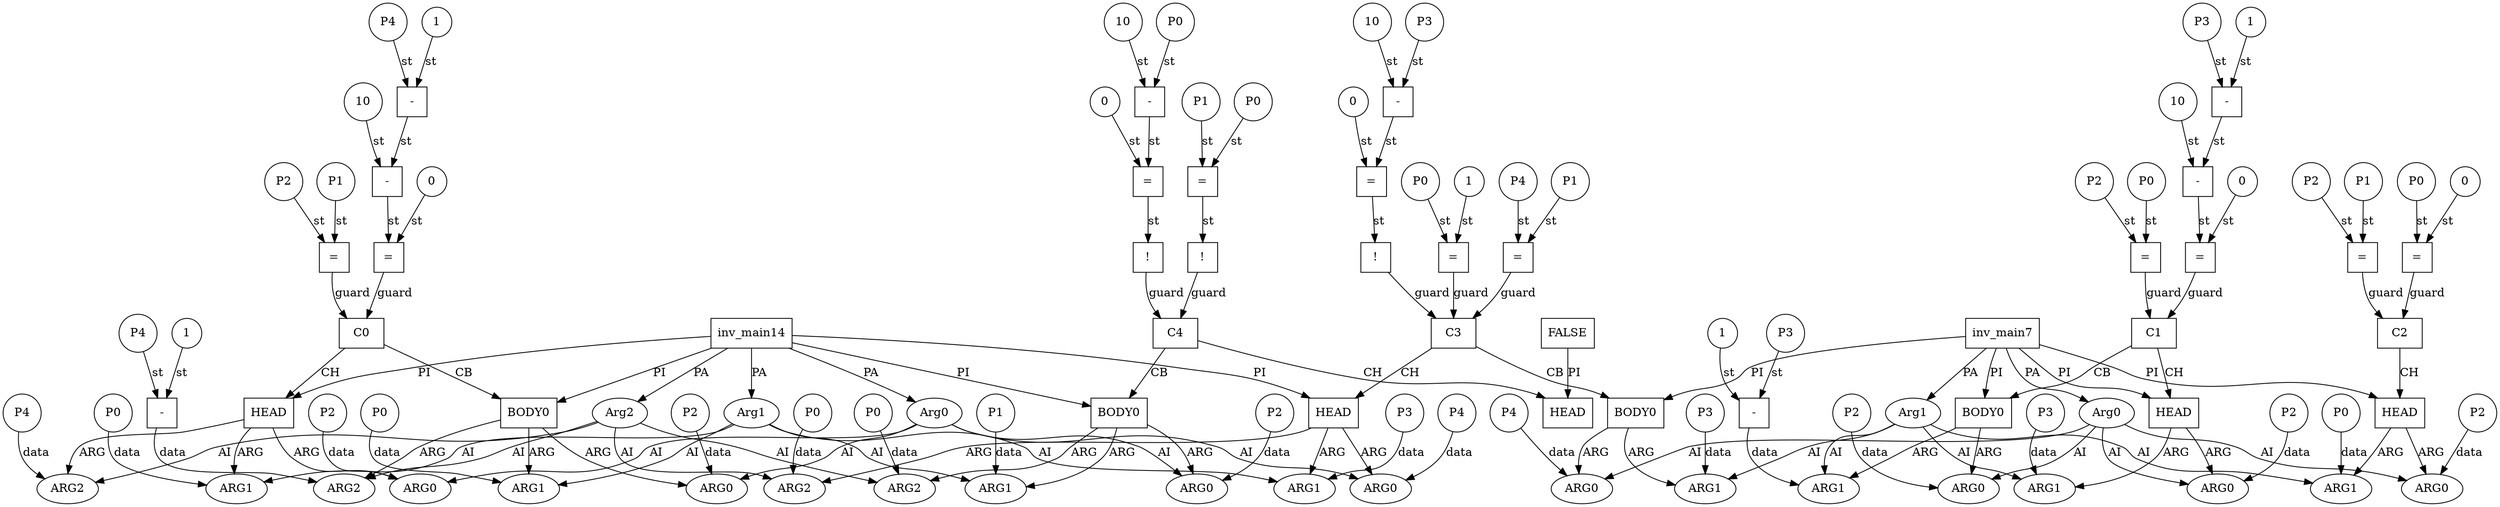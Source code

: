 // Horn Graph
digraph {
	"predicate_0" [label="inv_main14"  nodeName="predicate_0" class=predicateName GNNNodeID=0 shape="box"]
	"predicateArgument_0" [label="Arg0"  nodeName="predicateArgument_0" class=predicateArgument GNNNodeID=1 shape="ellipse"]
		"predicate_0" -> "predicateArgument_0" [ label="PA"]
	"predicateArgument_1" [label="Arg1"  nodeName="predicateArgument_1" class=predicateArgument GNNNodeID=2 shape="ellipse"]
		"predicate_0" -> "predicateArgument_1" [ label="PA"]
	"predicateArgument_2" [label="Arg2"  nodeName="predicateArgument_2" class=predicateArgument GNNNodeID=3 shape="ellipse"]
		"predicate_0" -> "predicateArgument_2" [ label="PA"]
	"predicate_1" [label="inv_main7"  nodeName="predicate_1" class=predicateName GNNNodeID=4 shape="box"]
	"predicateArgument_3" [label="Arg0"  nodeName="predicateArgument_3" class=predicateArgument GNNNodeID=5 shape="ellipse"]
		"predicate_1" -> "predicateArgument_3" [ label="PA"]
	"predicateArgument_4" [label="Arg1"  nodeName="predicateArgument_4" class=predicateArgument GNNNodeID=6 shape="ellipse"]
		"predicate_1" -> "predicateArgument_4" [ label="PA"]
	"predicate_2" [label="FALSE"  nodeName="predicate_2" class=predicateName GNNNodeID=7 shape="box"]
	"clause_0" [label="C0"  nodeName="clause_0" class=clause GNNNodeID=8 shape="box"]
	">=_9" [label="="  nodeName=">=_9" class=operator GNNNodeID=9 shape="square"]
		">=_9" -> "clause_0" [ label="guard"]
	"0_10" [label="0"  nodeName="0_10" class=constant GNNNodeID=10 shape="circle"]
		"0_10" -> ">=_9" [ label="st"]
	"-_11" [label="-"  nodeName="-_11" class=operator GNNNodeID=11 shape="square"]
		"-_11" -> ">=_9" [ label="st"]
	"10_12" [label="10"  nodeName="10_12" class=constant GNNNodeID=12 shape="circle"]
		"10_12" -> "-_11" [ label="st"]
	"-_13" [label="-"  nodeName="-_13" class=operator GNNNodeID=13 shape="square"]
		"-_13" -> "-_11" [ label="st"]
	"P4_14" [label="P4"  nodeName="P4_14" class=symbolicConstant GNNNodeID=14 shape="circle"]
		"P4_14" -> "-_13" [ label="st"]
	"1_15" [label="1"  nodeName="1_15" class=constant GNNNodeID=15 shape="circle"]
		"1_15" -> "-_13" [ label="st"]
	"=_16" [label="="  nodeName="=_16" class=operator GNNNodeID=16 shape="square"]
		"=_16" -> "clause_0" [ label="guard"]
	"P1_17" [label="P1"  nodeName="P1_17" class=symbolicConstant GNNNodeID=17 shape="circle"]
		"P1_17" -> "=_16" [ label="st"]
	"P2_18" [label="P2"  nodeName="P2_18" class=symbolicConstant GNNNodeID=18 shape="circle"]
		"P2_18" -> "=_16" [ label="st"]
	"clauseHead_0" [label="HEAD"  nodeName="clauseHead_0" class=clauseHead GNNNodeID=19 shape="box"]
		"clause_0" -> "clauseHead_0" [ label="CH"]
		"predicate_0" -> "clauseHead_0" [ label="PI"]
	"clauseArgument_0" [label="ARG0"  nodeName="clauseArgument_0" class=clauseArg GNNNodeID=20 shape="ellipse"]
		"clauseHead_0" -> "clauseArgument_0" [ label="ARG"]
		"predicateArgument_0" -> "clauseArgument_0" [ label="AI"]
	"P2_21" [label="P2"  nodeName="P2_21" class=symbolicConstant GNNNodeID=21 shape="circle"]
		"P2_21" -> "clauseArgument_0" [ label="data"]
	"clauseArgument_1" [label="ARG1"  nodeName="clauseArgument_1" class=clauseArg GNNNodeID=22 shape="ellipse"]
		"clauseHead_0" -> "clauseArgument_1" [ label="ARG"]
		"predicateArgument_1" -> "clauseArgument_1" [ label="AI"]
	"P0_23" [label="P0"  nodeName="P0_23" class=symbolicConstant GNNNodeID=23 shape="circle"]
		"P0_23" -> "clauseArgument_1" [ label="data"]
	"clauseArgument_2" [label="ARG2"  nodeName="clauseArgument_2" class=clauseArg GNNNodeID=24 shape="ellipse"]
		"clauseHead_0" -> "clauseArgument_2" [ label="ARG"]
		"predicateArgument_2" -> "clauseArgument_2" [ label="AI"]
	"P4_25" [label="P4"  nodeName="P4_25" class=symbolicConstant GNNNodeID=25 shape="circle"]
		"P4_25" -> "clauseArgument_2" [ label="data"]
	"clauseBody_0" [label="BODY0"  nodeName="clauseBody_0" class=clauseBody GNNNodeID=26 shape="box"]
		"clause_0" -> "clauseBody_0" [ label="CB"]
		"predicate_0" -> "clauseBody_0" [ label="PI"]
	"clauseArgument_3" [label="ARG0"  nodeName="clauseArgument_3" class=clauseArg GNNNodeID=27 shape="ellipse"]
		"clauseBody_0" -> "clauseArgument_3" [ label="ARG"]
		"predicateArgument_0" -> "clauseArgument_3" [ label="AI"]
	"P2_28" [label="P2"  nodeName="P2_28" class=symbolicConstant GNNNodeID=28 shape="circle"]
		"P2_28" -> "clauseArgument_3" [ label="data"]
	"clauseArgument_4" [label="ARG1"  nodeName="clauseArgument_4" class=clauseArg GNNNodeID=29 shape="ellipse"]
		"clauseBody_0" -> "clauseArgument_4" [ label="ARG"]
		"predicateArgument_1" -> "clauseArgument_4" [ label="AI"]
	"P0_30" [label="P0"  nodeName="P0_30" class=symbolicConstant GNNNodeID=30 shape="circle"]
		"P0_30" -> "clauseArgument_4" [ label="data"]
	"clauseArgument_5" [label="ARG2"  nodeName="clauseArgument_5" class=clauseArg GNNNodeID=31 shape="ellipse"]
		"clauseBody_0" -> "clauseArgument_5" [ label="ARG"]
		"predicateArgument_2" -> "clauseArgument_5" [ label="AI"]
	"-_32" [label="-"  nodeName="-_32" class=operator GNNNodeID=32 shape="square"]
		"-_32" -> "clauseArgument_5" [ label="data"]
	"P4_33" [label="P4"  nodeName="P4_33" class=symbolicConstant GNNNodeID=33 shape="circle"]
		"P4_33" -> "-_32" [ label="st"]
	"1_34" [label="1"  nodeName="1_34" class=constant GNNNodeID=34 shape="circle"]
		"1_34" -> "-_32" [ label="st"]
	"clause_1" [label="C1"  nodeName="clause_1" class=clause GNNNodeID=35 shape="box"]
	">=_36" [label="="  nodeName=">=_36" class=operator GNNNodeID=36 shape="square"]
		">=_36" -> "clause_1" [ label="guard"]
	"0_37" [label="0"  nodeName="0_37" class=constant GNNNodeID=37 shape="circle"]
		"0_37" -> ">=_36" [ label="st"]
	"-_38" [label="-"  nodeName="-_38" class=operator GNNNodeID=38 shape="square"]
		"-_38" -> ">=_36" [ label="st"]
	"10_39" [label="10"  nodeName="10_39" class=constant GNNNodeID=39 shape="circle"]
		"10_39" -> "-_38" [ label="st"]
	"-_40" [label="-"  nodeName="-_40" class=operator GNNNodeID=40 shape="square"]
		"-_40" -> "-_38" [ label="st"]
	"P3_41" [label="P3"  nodeName="P3_41" class=symbolicConstant GNNNodeID=41 shape="circle"]
		"P3_41" -> "-_40" [ label="st"]
	"1_42" [label="1"  nodeName="1_42" class=constant GNNNodeID=42 shape="circle"]
		"1_42" -> "-_40" [ label="st"]
	"=_43" [label="="  nodeName="=_43" class=operator GNNNodeID=43 shape="square"]
		"=_43" -> "clause_1" [ label="guard"]
	"P0_44" [label="P0"  nodeName="P0_44" class=symbolicConstant GNNNodeID=44 shape="circle"]
		"P0_44" -> "=_43" [ label="st"]
	"P2_45" [label="P2"  nodeName="P2_45" class=symbolicConstant GNNNodeID=45 shape="circle"]
		"P2_45" -> "=_43" [ label="st"]
	"clauseHead_1" [label="HEAD"  nodeName="clauseHead_1" class=clauseHead GNNNodeID=46 shape="box"]
		"clause_1" -> "clauseHead_1" [ label="CH"]
		"predicate_1" -> "clauseHead_1" [ label="PI"]
	"clauseArgument_6" [label="ARG0"  nodeName="clauseArgument_6" class=clauseArg GNNNodeID=47 shape="ellipse"]
		"clauseHead_1" -> "clauseArgument_6" [ label="ARG"]
		"predicateArgument_3" -> "clauseArgument_6" [ label="AI"]
	"P2_48" [label="P2"  nodeName="P2_48" class=symbolicConstant GNNNodeID=48 shape="circle"]
		"P2_48" -> "clauseArgument_6" [ label="data"]
	"clauseArgument_7" [label="ARG1"  nodeName="clauseArgument_7" class=clauseArg GNNNodeID=49 shape="ellipse"]
		"clauseHead_1" -> "clauseArgument_7" [ label="ARG"]
		"predicateArgument_4" -> "clauseArgument_7" [ label="AI"]
	"P3_50" [label="P3"  nodeName="P3_50" class=symbolicConstant GNNNodeID=50 shape="circle"]
		"P3_50" -> "clauseArgument_7" [ label="data"]
	"clauseBody_1" [label="BODY0"  nodeName="clauseBody_1" class=clauseBody GNNNodeID=51 shape="box"]
		"clause_1" -> "clauseBody_1" [ label="CB"]
		"predicate_1" -> "clauseBody_1" [ label="PI"]
	"clauseArgument_8" [label="ARG0"  nodeName="clauseArgument_8" class=clauseArg GNNNodeID=52 shape="ellipse"]
		"clauseBody_1" -> "clauseArgument_8" [ label="ARG"]
		"predicateArgument_3" -> "clauseArgument_8" [ label="AI"]
	"P2_53" [label="P2"  nodeName="P2_53" class=symbolicConstant GNNNodeID=53 shape="circle"]
		"P2_53" -> "clauseArgument_8" [ label="data"]
	"clauseArgument_9" [label="ARG1"  nodeName="clauseArgument_9" class=clauseArg GNNNodeID=54 shape="ellipse"]
		"clauseBody_1" -> "clauseArgument_9" [ label="ARG"]
		"predicateArgument_4" -> "clauseArgument_9" [ label="AI"]
	"-_55" [label="-"  nodeName="-_55" class=operator GNNNodeID=55 shape="square"]
		"-_55" -> "clauseArgument_9" [ label="data"]
	"P3_56" [label="P3"  nodeName="P3_56" class=symbolicConstant GNNNodeID=56 shape="circle"]
		"P3_56" -> "-_55" [ label="st"]
	"1_57" [label="1"  nodeName="1_57" class=constant GNNNodeID=57 shape="circle"]
		"1_57" -> "-_55" [ label="st"]
	"clause_2" [label="C2"  nodeName="clause_2" class=clause GNNNodeID=58 shape="box"]
	"=_59" [label="="  nodeName="=_59" class=operator GNNNodeID=59 shape="square"]
		"=_59" -> "clause_2" [ label="guard"]
	"0_60" [label="0"  nodeName="0_60" class=constant GNNNodeID=60 shape="circle"]
		"0_60" -> "=_59" [ label="st"]
	"P0_61" [label="P0"  nodeName="P0_61" class=symbolicConstant GNNNodeID=61 shape="circle"]
		"P0_61" -> "=_59" [ label="st"]
	"=_62" [label="="  nodeName="=_62" class=operator GNNNodeID=62 shape="square"]
		"=_62" -> "clause_2" [ label="guard"]
	"P1_63" [label="P1"  nodeName="P1_63" class=symbolicConstant GNNNodeID=63 shape="circle"]
		"P1_63" -> "=_62" [ label="st"]
	"P2_64" [label="P2"  nodeName="P2_64" class=symbolicConstant GNNNodeID=64 shape="circle"]
		"P2_64" -> "=_62" [ label="st"]
	"clauseHead_2" [label="HEAD"  nodeName="clauseHead_2" class=clauseHead GNNNodeID=65 shape="box"]
		"clause_2" -> "clauseHead_2" [ label="CH"]
		"predicate_1" -> "clauseHead_2" [ label="PI"]
	"clauseArgument_10" [label="ARG0"  nodeName="clauseArgument_10" class=clauseArg GNNNodeID=66 shape="ellipse"]
		"clauseHead_2" -> "clauseArgument_10" [ label="ARG"]
		"predicateArgument_3" -> "clauseArgument_10" [ label="AI"]
	"P2_67" [label="P2"  nodeName="P2_67" class=symbolicConstant GNNNodeID=67 shape="circle"]
		"P2_67" -> "clauseArgument_10" [ label="data"]
	"clauseArgument_11" [label="ARG1"  nodeName="clauseArgument_11" class=clauseArg GNNNodeID=68 shape="ellipse"]
		"clauseHead_2" -> "clauseArgument_11" [ label="ARG"]
		"predicateArgument_4" -> "clauseArgument_11" [ label="AI"]
	"P0_69" [label="P0"  nodeName="P0_69" class=symbolicConstant GNNNodeID=69 shape="circle"]
		"P0_69" -> "clauseArgument_11" [ label="data"]
	"clause_3" [label="C3"  nodeName="clause_3" class=clause GNNNodeID=70 shape="box"]
	"!_71" [label="!"  nodeName="!_71" class=operator GNNNodeID=71 shape="square"]
		"!_71" -> "clause_3" [ label="guard"]
	">=_72" [label="="  nodeName=">=_72" class=operator GNNNodeID=72 shape="square"]
		">=_72" -> "!_71" [ label="st"]
	"0_73" [label="0"  nodeName="0_73" class=constant GNNNodeID=73 shape="circle"]
		"0_73" -> ">=_72" [ label="st"]
	"-_74" [label="-"  nodeName="-_74" class=operator GNNNodeID=74 shape="square"]
		"-_74" -> ">=_72" [ label="st"]
	"10_75" [label="10"  nodeName="10_75" class=constant GNNNodeID=75 shape="circle"]
		"10_75" -> "-_74" [ label="st"]
	"P3_76" [label="P3"  nodeName="P3_76" class=symbolicConstant GNNNodeID=76 shape="circle"]
		"P3_76" -> "-_74" [ label="st"]
	"=_77" [label="="  nodeName="=_77" class=operator GNNNodeID=77 shape="square"]
		"=_77" -> "clause_3" [ label="guard"]
	"1_78" [label="1"  nodeName="1_78" class=constant GNNNodeID=78 shape="circle"]
		"1_78" -> "=_77" [ label="st"]
	"P0_79" [label="P0"  nodeName="P0_79" class=symbolicConstant GNNNodeID=79 shape="circle"]
		"P0_79" -> "=_77" [ label="st"]
	"=_80" [label="="  nodeName="=_80" class=operator GNNNodeID=80 shape="square"]
		"=_80" -> "clause_3" [ label="guard"]
	"P1_81" [label="P1"  nodeName="P1_81" class=symbolicConstant GNNNodeID=81 shape="circle"]
		"P1_81" -> "=_80" [ label="st"]
	"P4_82" [label="P4"  nodeName="P4_82" class=symbolicConstant GNNNodeID=82 shape="circle"]
		"P4_82" -> "=_80" [ label="st"]
	"clauseHead_3" [label="HEAD"  nodeName="clauseHead_3" class=clauseHead GNNNodeID=83 shape="box"]
		"clause_3" -> "clauseHead_3" [ label="CH"]
		"predicate_0" -> "clauseHead_3" [ label="PI"]
	"clauseArgument_12" [label="ARG0"  nodeName="clauseArgument_12" class=clauseArg GNNNodeID=84 shape="ellipse"]
		"clauseHead_3" -> "clauseArgument_12" [ label="ARG"]
		"predicateArgument_0" -> "clauseArgument_12" [ label="AI"]
	"P4_85" [label="P4"  nodeName="P4_85" class=symbolicConstant GNNNodeID=85 shape="circle"]
		"P4_85" -> "clauseArgument_12" [ label="data"]
	"clauseArgument_13" [label="ARG1"  nodeName="clauseArgument_13" class=clauseArg GNNNodeID=86 shape="ellipse"]
		"clauseHead_3" -> "clauseArgument_13" [ label="ARG"]
		"predicateArgument_1" -> "clauseArgument_13" [ label="AI"]
	"P3_87" [label="P3"  nodeName="P3_87" class=symbolicConstant GNNNodeID=87 shape="circle"]
		"P3_87" -> "clauseArgument_13" [ label="data"]
	"clauseArgument_14" [label="ARG2"  nodeName="clauseArgument_14" class=clauseArg GNNNodeID=88 shape="ellipse"]
		"clauseHead_3" -> "clauseArgument_14" [ label="ARG"]
		"predicateArgument_2" -> "clauseArgument_14" [ label="AI"]
	"P0_89" [label="P0"  nodeName="P0_89" class=symbolicConstant GNNNodeID=89 shape="circle"]
		"P0_89" -> "clauseArgument_14" [ label="data"]
	"clauseBody_2" [label="BODY0"  nodeName="clauseBody_2" class=clauseBody GNNNodeID=90 shape="box"]
		"clause_3" -> "clauseBody_2" [ label="CB"]
		"predicate_1" -> "clauseBody_2" [ label="PI"]
	"clauseArgument_15" [label="ARG0"  nodeName="clauseArgument_15" class=clauseArg GNNNodeID=91 shape="ellipse"]
		"clauseBody_2" -> "clauseArgument_15" [ label="ARG"]
		"predicateArgument_3" -> "clauseArgument_15" [ label="AI"]
	"P4_92" [label="P4"  nodeName="P4_92" class=symbolicConstant GNNNodeID=92 shape="circle"]
		"P4_92" -> "clauseArgument_15" [ label="data"]
	"clauseArgument_16" [label="ARG1"  nodeName="clauseArgument_16" class=clauseArg GNNNodeID=93 shape="ellipse"]
		"clauseBody_2" -> "clauseArgument_16" [ label="ARG"]
		"predicateArgument_4" -> "clauseArgument_16" [ label="AI"]
	"P3_94" [label="P3"  nodeName="P3_94" class=symbolicConstant GNNNodeID=94 shape="circle"]
		"P3_94" -> "clauseArgument_16" [ label="data"]
	"clause_4" [label="C4"  nodeName="clause_4" class=clause GNNNodeID=95 shape="box"]
	"!_96" [label="!"  nodeName="!_96" class=operator GNNNodeID=96 shape="square"]
		"!_96" -> "clause_4" [ label="guard"]
	"=_97" [label="="  nodeName="=_97" class=operator GNNNodeID=97 shape="square"]
		"=_97" -> "!_96" [ label="st"]
	"P1_98" [label="P1"  nodeName="P1_98" class=symbolicConstant GNNNodeID=98 shape="circle"]
		"P1_98" -> "=_97" [ label="st"]
	"P0_99" [label="P0"  nodeName="P0_99" class=symbolicConstant GNNNodeID=99 shape="circle"]
		"P0_99" -> "=_97" [ label="st"]
	"!_100" [label="!"  nodeName="!_100" class=operator GNNNodeID=100 shape="square"]
		"!_100" -> "clause_4" [ label="guard"]
	">=_101" [label="="  nodeName=">=_101" class=operator GNNNodeID=101 shape="square"]
		">=_101" -> "!_100" [ label="st"]
	"0_102" [label="0"  nodeName="0_102" class=constant GNNNodeID=102 shape="circle"]
		"0_102" -> ">=_101" [ label="st"]
	"-_103" [label="-"  nodeName="-_103" class=operator GNNNodeID=103 shape="square"]
		"-_103" -> ">=_101" [ label="st"]
	"10_104" [label="10"  nodeName="10_104" class=constant GNNNodeID=104 shape="circle"]
		"10_104" -> "-_103" [ label="st"]
	"P0_105" [label="P0"  nodeName="P0_105" class=symbolicConstant GNNNodeID=105 shape="circle"]
		"P0_105" -> "-_103" [ label="st"]
	"clauseHead_4" [label="HEAD"  nodeName="clauseHead_4" class=clauseHead GNNNodeID=106 shape="box"]
		"clause_4" -> "clauseHead_4" [ label="CH"]
		"predicate_2" -> "clauseHead_4" [ label="PI"]
	"clauseBody_3" [label="BODY0"  nodeName="clauseBody_3" class=clauseBody GNNNodeID=107 shape="box"]
		"clause_4" -> "clauseBody_3" [ label="CB"]
		"predicate_0" -> "clauseBody_3" [ label="PI"]
	"clauseArgument_17" [label="ARG0"  nodeName="clauseArgument_17" class=clauseArg GNNNodeID=108 shape="ellipse"]
		"clauseBody_3" -> "clauseArgument_17" [ label="ARG"]
		"predicateArgument_0" -> "clauseArgument_17" [ label="AI"]
	"P2_109" [label="P2"  nodeName="P2_109" class=symbolicConstant GNNNodeID=109 shape="circle"]
		"P2_109" -> "clauseArgument_17" [ label="data"]
	"clauseArgument_18" [label="ARG1"  nodeName="clauseArgument_18" class=clauseArg GNNNodeID=110 shape="ellipse"]
		"clauseBody_3" -> "clauseArgument_18" [ label="ARG"]
		"predicateArgument_1" -> "clauseArgument_18" [ label="AI"]
	"P1_111" [label="P1"  nodeName="P1_111" class=symbolicConstant GNNNodeID=111 shape="circle"]
		"P1_111" -> "clauseArgument_18" [ label="data"]
	"clauseArgument_19" [label="ARG2"  nodeName="clauseArgument_19" class=clauseArg GNNNodeID=112 shape="ellipse"]
		"clauseBody_3" -> "clauseArgument_19" [ label="ARG"]
		"predicateArgument_2" -> "clauseArgument_19" [ label="AI"]
	"P0_113" [label="P0"  nodeName="P0_113" class=symbolicConstant GNNNodeID=113 shape="circle"]
		"P0_113" -> "clauseArgument_19" [ label="data"]
}
